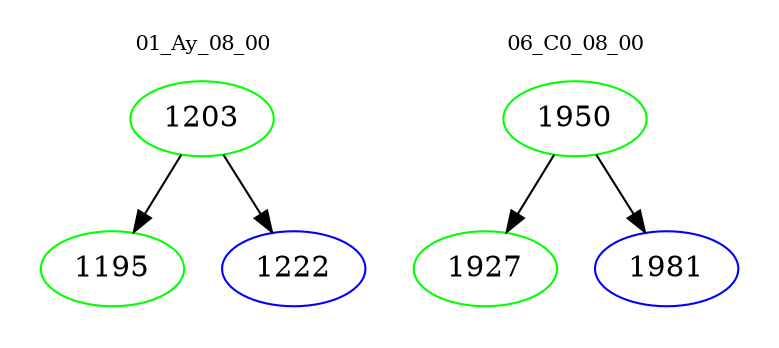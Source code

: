 digraph{
subgraph cluster_0 {
color = white
label = "01_Ay_08_00";
fontsize=10;
T0_1203 [label="1203", color="green"]
T0_1203 -> T0_1195 [color="black"]
T0_1195 [label="1195", color="green"]
T0_1203 -> T0_1222 [color="black"]
T0_1222 [label="1222", color="blue"]
}
subgraph cluster_1 {
color = white
label = "06_C0_08_00";
fontsize=10;
T1_1950 [label="1950", color="green"]
T1_1950 -> T1_1927 [color="black"]
T1_1927 [label="1927", color="green"]
T1_1950 -> T1_1981 [color="black"]
T1_1981 [label="1981", color="blue"]
}
}
